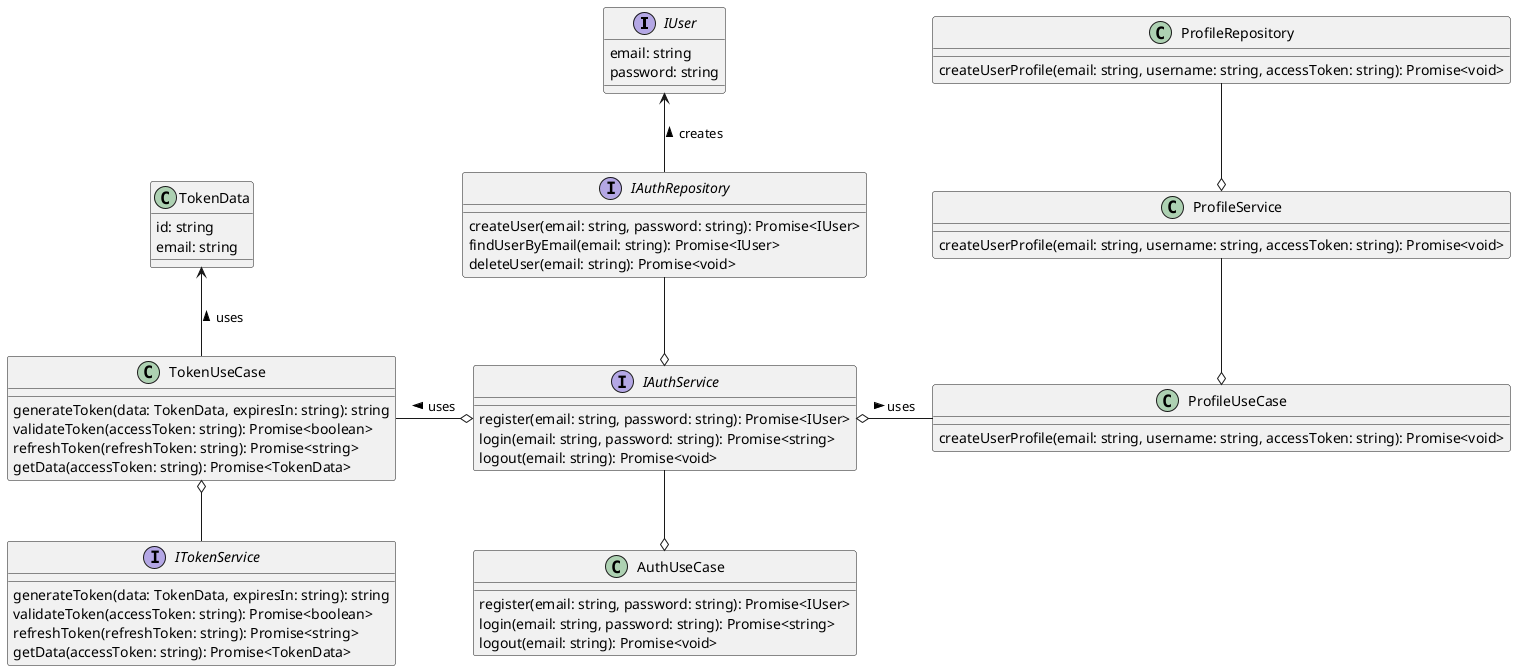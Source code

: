 @startuml auth-class

interface IUser {
    email: string
    password: string
}

class TokenData {
    id: string
    email: string
}

interface IAuthRepository {
    createUser(email: string, password: string): Promise<IUser>
    findUserByEmail(email: string): Promise<IUser>
    deleteUser(email: string): Promise<void>
}

interface IAuthService {
    register(email: string, password: string): Promise<IUser>
    login(email: string, password: string): Promise<string>
    logout(email: string): Promise<void>
}

class AuthUseCase {
    register(email: string, password: string): Promise<IUser>
    login(email: string, password: string): Promise<string>
    logout(email: string): Promise<void>
}

interface ITokenService {
    generateToken(data: TokenData, expiresIn: string): string
    validateToken(accessToken: string): Promise<boolean>
    refreshToken(refreshToken: string): Promise<string>
    getData(accessToken: string): Promise<TokenData>
}

class TokenUseCase {
    generateToken(data: TokenData, expiresIn: string): string
    validateToken(accessToken: string): Promise<boolean>
    refreshToken(refreshToken: string): Promise<string>
    getData(accessToken: string): Promise<TokenData>
}

class ProfileRepository {
    createUserProfile(email: string, username: string, accessToken: string): Promise<void>
}

class ProfileService {
    createUserProfile(email: string, username: string, accessToken: string): Promise<void>
}

class ProfileUseCase {
    createUserProfile(email: string, username: string, accessToken: string): Promise<void>
}

IAuthService o-up- IAuthRepository
AuthUseCase o-up- IAuthService

IAuthService o-left- TokenUseCase : uses >
IAuthService o-right- ProfileUseCase : uses >

TokenUseCase o-down- ITokenService

ProfileService o-up- ProfileRepository
ProfileUseCase o-up- ProfileService

IAuthRepository -up->  IUser : creates >

TokenUseCase -up-> TokenData : uses >

@enduml